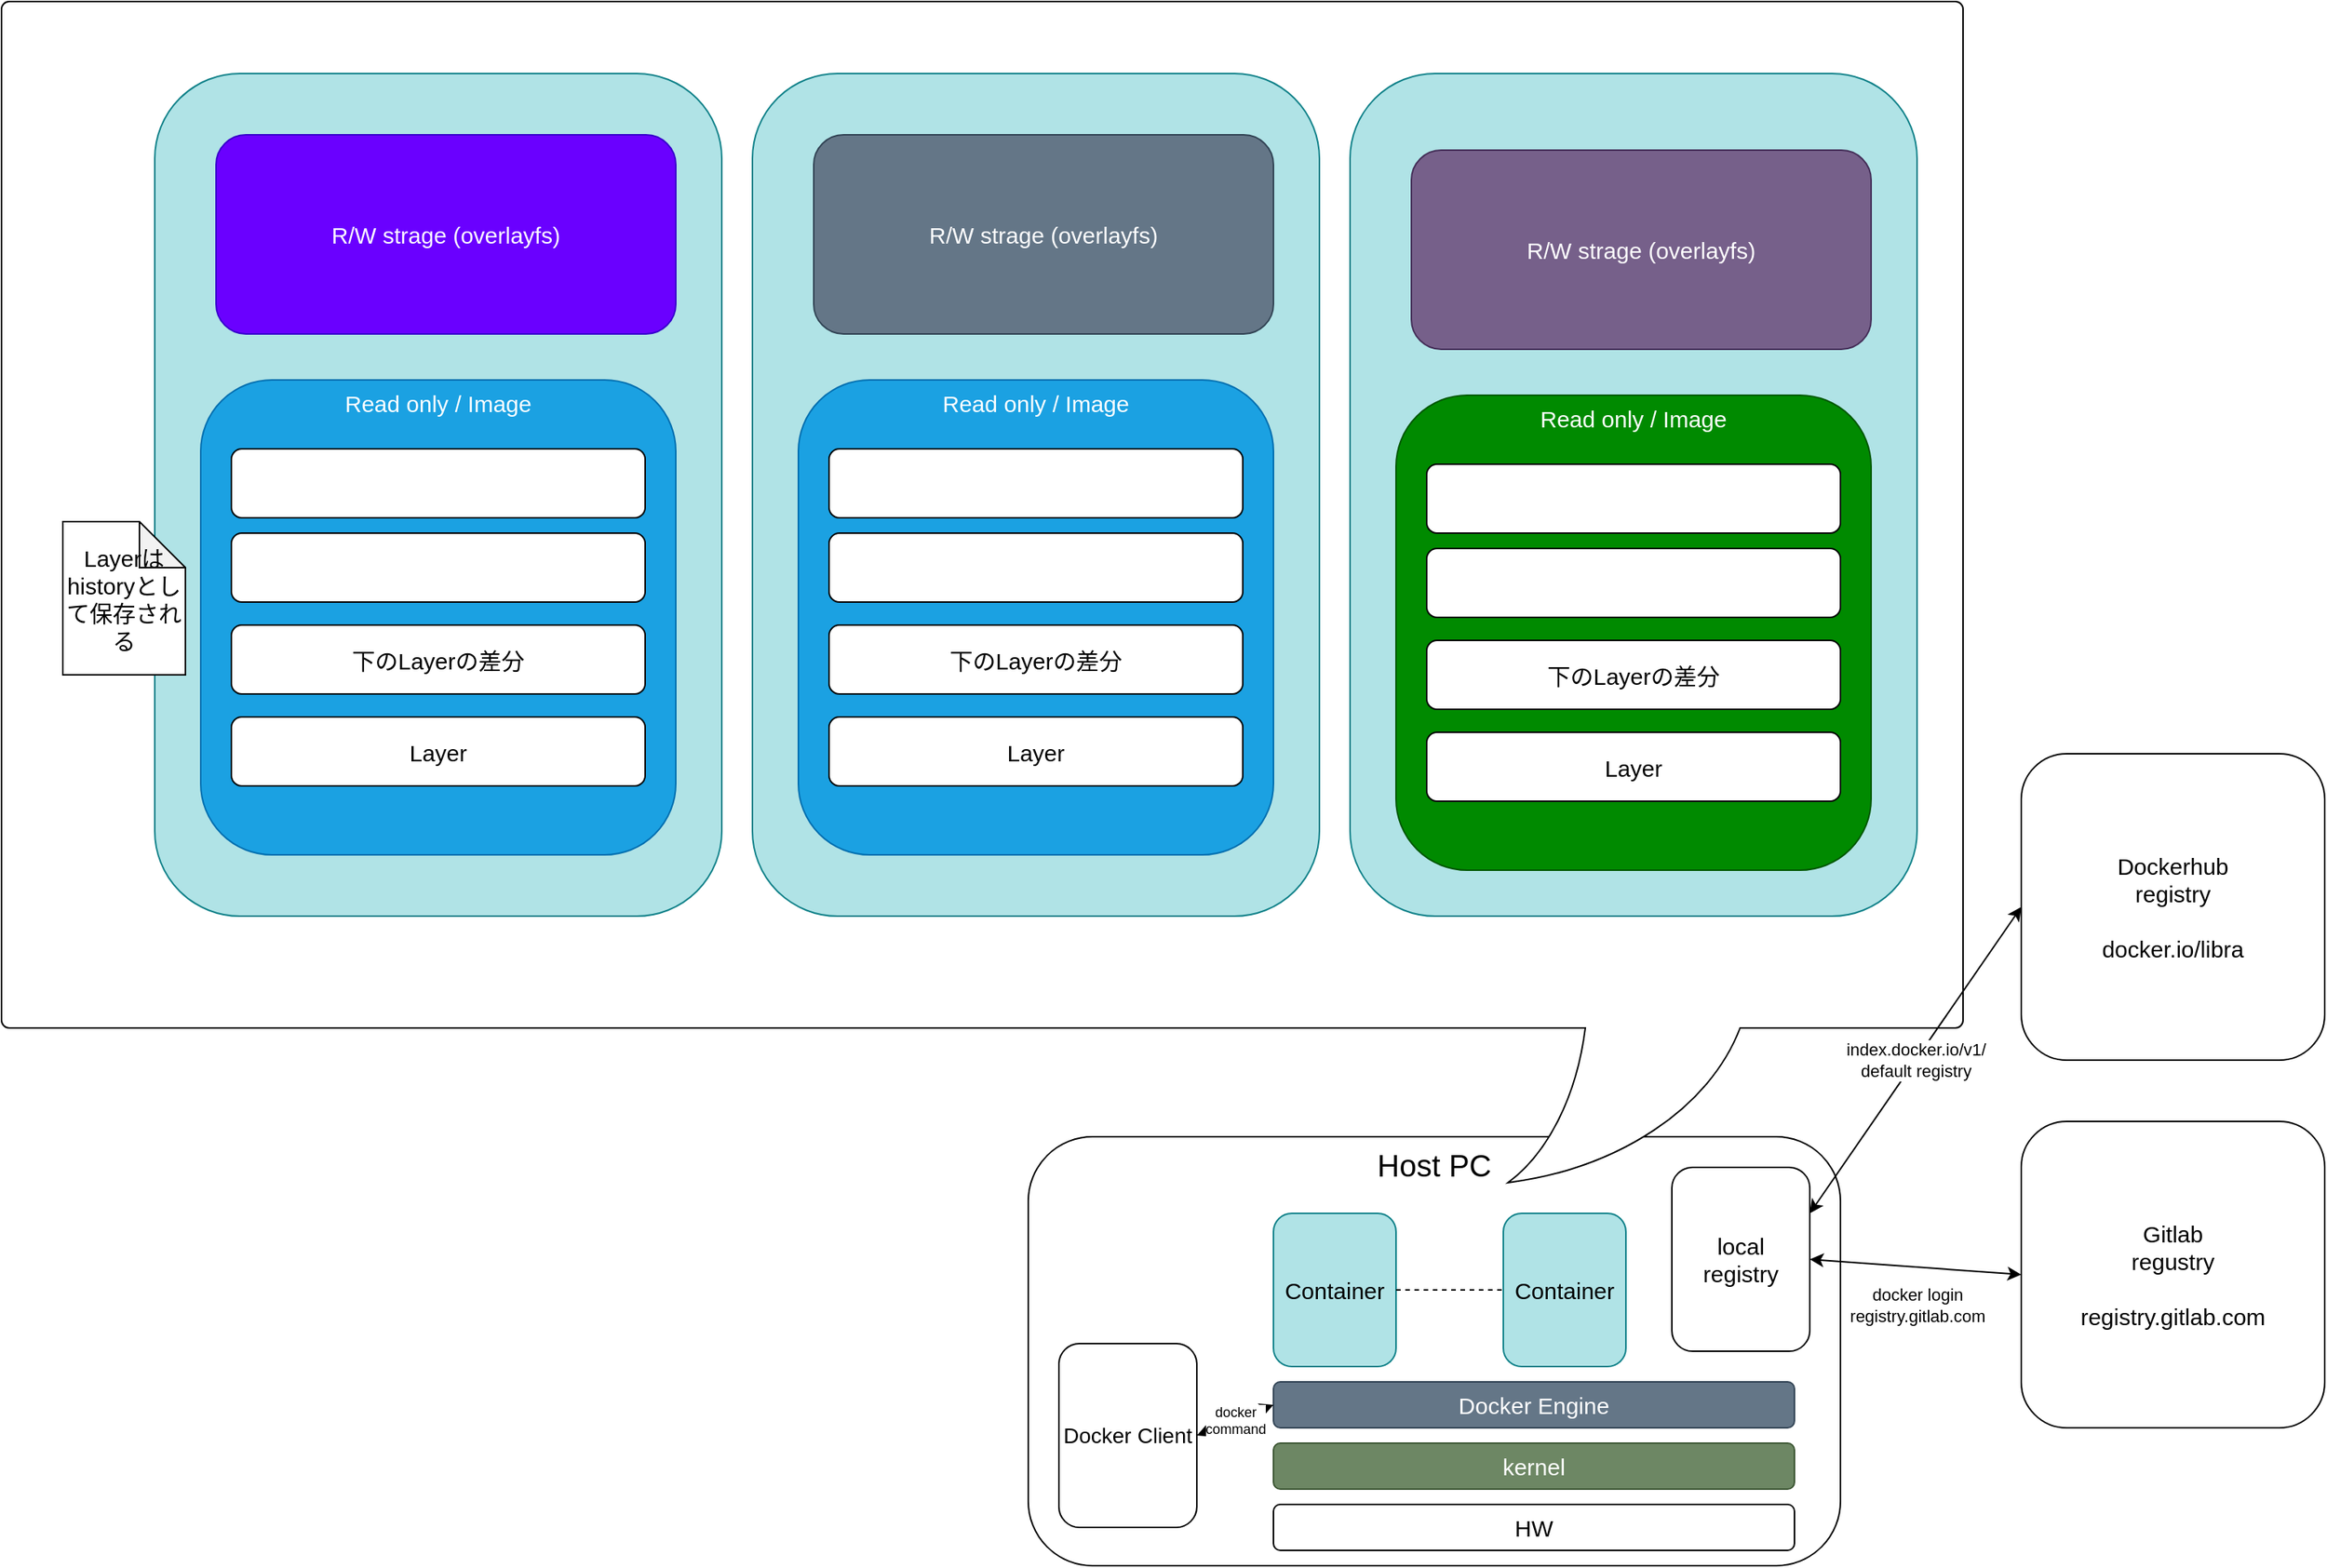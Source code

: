 <mxfile version="11.1.4" type="device"><diagram id="nU4lRzKs0M552hedP2An" name="Page-1"><mxGraphModel dx="1773" dy="1851" grid="1" gridSize="10" guides="1" tooltips="1" connect="1" arrows="1" fold="1" page="1" pageScale="1" pageWidth="827" pageHeight="1169" math="0" shadow="0"><root><mxCell id="0"/><mxCell id="1" parent="0"/><mxCell id="jwhFbfhReTRA3MZ3YdO3-1" value="Host PC" style="rounded=1;whiteSpace=wrap;html=1;shadow=0;align=center;verticalAlign=top;fontSize=20;" parent="1" vertex="1"><mxGeometry x="80" y="310" width="530" height="280" as="geometry"/></mxCell><mxCell id="4pZL1QORNSt62Xow-d5--34" value="" style="whiteSpace=wrap;html=1;shape=mxgraph.basic.roundRectCallout;dx=1084;dy=101;size=5;boundedLbl=1;shadow=0;fontSize=15;align=center;" parent="1" vertex="1"><mxGeometry x="-590" y="-431" width="1280" height="771" as="geometry"/></mxCell><mxCell id="jwhFbfhReTRA3MZ3YdO3-2" value="HW" style="rounded=1;whiteSpace=wrap;html=1;shadow=0;fontSize=15;" parent="1" vertex="1"><mxGeometry x="240" y="550" width="340" height="30" as="geometry"/></mxCell><mxCell id="jwhFbfhReTRA3MZ3YdO3-3" value="kernel" style="rounded=1;whiteSpace=wrap;html=1;shadow=0;fontSize=15;fillColor=#6d8764;strokeColor=#3A5431;fontColor=#ffffff;" parent="1" vertex="1"><mxGeometry x="240" y="510" width="340" height="30" as="geometry"/></mxCell><mxCell id="jwhFbfhReTRA3MZ3YdO3-4" value="Docker Engine" style="rounded=1;whiteSpace=wrap;html=1;shadow=0;fontSize=15;fillColor=#647687;strokeColor=#314354;fontColor=#ffffff;" parent="1" vertex="1"><mxGeometry x="240" y="470" width="340" height="30" as="geometry"/></mxCell><mxCell id="jwhFbfhReTRA3MZ3YdO3-5" value="local&lt;br&gt;registry" style="rounded=1;whiteSpace=wrap;html=1;shadow=0;fontSize=15;" parent="1" vertex="1"><mxGeometry x="500" y="330" width="90" height="120" as="geometry"/></mxCell><mxCell id="jwhFbfhReTRA3MZ3YdO3-6" value="Dockerhub&lt;br&gt;registry&lt;br&gt;&lt;br&gt;docker.io/libra" style="rounded=1;whiteSpace=wrap;html=1;shadow=0;fontSize=15;" parent="1" vertex="1"><mxGeometry x="728" y="60" width="198" height="200" as="geometry"/></mxCell><mxCell id="jwhFbfhReTRA3MZ3YdO3-7" value="Gitlab&lt;br&gt;regustry&lt;br&gt;&lt;br&gt;registry.gitlab.com" style="rounded=1;whiteSpace=wrap;html=1;shadow=0;fontSize=15;" parent="1" vertex="1"><mxGeometry x="728" y="300" width="198" height="200" as="geometry"/></mxCell><mxCell id="jwhFbfhReTRA3MZ3YdO3-8" value="Container" style="rounded=1;whiteSpace=wrap;html=1;shadow=0;fontSize=15;fillColor=#b0e3e6;strokeColor=#0e8088;" parent="1" vertex="1"><mxGeometry x="240" y="360" width="80" height="100" as="geometry"/></mxCell><mxCell id="jwhFbfhReTRA3MZ3YdO3-9" value="Container" style="rounded=1;whiteSpace=wrap;html=1;shadow=0;fontSize=15;fillColor=#b0e3e6;strokeColor=#0e8088;" parent="1" vertex="1"><mxGeometry x="390" y="360" width="80" height="100" as="geometry"/></mxCell><mxCell id="jwhFbfhReTRA3MZ3YdO3-10" value="" style="endArrow=none;dashed=1;html=1;fontSize=15;entryX=0;entryY=0.5;entryDx=0;entryDy=0;exitX=1;exitY=0.5;exitDx=0;exitDy=0;" parent="1" source="jwhFbfhReTRA3MZ3YdO3-8" target="jwhFbfhReTRA3MZ3YdO3-9" edge="1"><mxGeometry width="50" height="50" relative="1" as="geometry"><mxPoint x="210" y="660" as="sourcePoint"/><mxPoint x="250" y="660" as="targetPoint"/></mxGeometry></mxCell><mxCell id="qJJqvLLEEv_t4at7BcnL-1" value="docker login&lt;br style=&quot;font-size: 11px;&quot;&gt;registry.gitlab.com" style="endArrow=classic;startArrow=classic;html=1;fontSize=11;exitX=1;exitY=0.5;exitDx=0;exitDy=0;entryX=0;entryY=0.5;entryDx=0;entryDy=0;" parent="1" source="jwhFbfhReTRA3MZ3YdO3-5" target="jwhFbfhReTRA3MZ3YdO3-7" edge="1"><mxGeometry x="0.041" y="-25" width="50" height="50" relative="1" as="geometry"><mxPoint x="210" y="660" as="sourcePoint"/><mxPoint x="260" y="610" as="targetPoint"/><mxPoint as="offset"/></mxGeometry></mxCell><mxCell id="qJJqvLLEEv_t4at7BcnL-2" value="index.docker.io/v1/&lt;br&gt;default registry" style="endArrow=classic;startArrow=classic;html=1;fontSize=11;exitX=1;exitY=0.25;exitDx=0;exitDy=0;entryX=0;entryY=0.5;entryDx=0;entryDy=0;" parent="1" source="jwhFbfhReTRA3MZ3YdO3-5" target="jwhFbfhReTRA3MZ3YdO3-6" edge="1"><mxGeometry width="50" height="50" relative="1" as="geometry"><mxPoint x="210" y="660" as="sourcePoint"/><mxPoint x="260" y="610" as="targetPoint"/></mxGeometry></mxCell><mxCell id="JN6WuBl02jObH0pVkPrH-1" value="Docker Client" style="rounded=1;whiteSpace=wrap;html=1;shadow=0;fontSize=14;align=center;" parent="1" vertex="1"><mxGeometry x="100" y="445" width="90" height="120" as="geometry"/></mxCell><mxCell id="JN6WuBl02jObH0pVkPrH-2" value="docker&lt;br style=&quot;font-size: 9px;&quot;&gt;command" style="endArrow=classic;startArrow=classic;html=1;fontSize=9;entryX=0;entryY=0.5;entryDx=0;entryDy=0;exitX=1;exitY=0.5;exitDx=0;exitDy=0;" parent="1" source="JN6WuBl02jObH0pVkPrH-1" target="jwhFbfhReTRA3MZ3YdO3-4" edge="1"><mxGeometry width="50" height="50" relative="1" as="geometry"><mxPoint x="80" y="660" as="sourcePoint"/><mxPoint x="130" y="610" as="targetPoint"/></mxGeometry></mxCell><mxCell id="4pZL1QORNSt62Xow-d5--1" value="" style="rounded=1;whiteSpace=wrap;html=1;shadow=0;fontSize=15;fillColor=#b0e3e6;strokeColor=#0e8088;" parent="1" vertex="1"><mxGeometry x="-490" y="-384" width="370" height="550" as="geometry"/></mxCell><mxCell id="4pZL1QORNSt62Xow-d5--2" value="Read only / Image" style="rounded=1;whiteSpace=wrap;html=1;shadow=0;fontSize=15;align=center;verticalAlign=top;fillColor=#1ba1e2;strokeColor=#006EAF;fontColor=#ffffff;" parent="1" vertex="1"><mxGeometry x="-460" y="-184" width="310" height="310" as="geometry"/></mxCell><mxCell id="4pZL1QORNSt62Xow-d5--3" value="" style="rounded=1;whiteSpace=wrap;html=1;shadow=0;fontSize=15;align=center;" parent="1" vertex="1"><mxGeometry x="-440" y="-139" width="270" height="45" as="geometry"/></mxCell><mxCell id="4pZL1QORNSt62Xow-d5--4" value="" style="rounded=1;whiteSpace=wrap;html=1;shadow=0;fontSize=15;align=center;" parent="1" vertex="1"><mxGeometry x="-440" y="-84" width="270" height="45" as="geometry"/></mxCell><mxCell id="4pZL1QORNSt62Xow-d5--5" value="下のLayerの差分" style="rounded=1;whiteSpace=wrap;html=1;shadow=0;fontSize=15;align=center;" parent="1" vertex="1"><mxGeometry x="-440" y="-24" width="270" height="45" as="geometry"/></mxCell><mxCell id="4pZL1QORNSt62Xow-d5--6" value="Layer" style="rounded=1;whiteSpace=wrap;html=1;shadow=0;fontSize=15;align=center;" parent="1" vertex="1"><mxGeometry x="-440" y="36" width="270" height="45" as="geometry"/></mxCell><mxCell id="4pZL1QORNSt62Xow-d5--7" value="R/W strage (overlayfs)" style="rounded=1;whiteSpace=wrap;html=1;shadow=0;fontSize=15;align=center;fillColor=#6a00ff;strokeColor=#3700CC;fontColor=#ffffff;" parent="1" vertex="1"><mxGeometry x="-450" y="-344" width="300" height="130" as="geometry"/></mxCell><mxCell id="4pZL1QORNSt62Xow-d5--8" value="" style="rounded=1;whiteSpace=wrap;html=1;shadow=0;fontSize=15;fillColor=#b0e3e6;strokeColor=#0e8088;" parent="1" vertex="1"><mxGeometry x="-100" y="-384" width="370" height="550" as="geometry"/></mxCell><mxCell id="4pZL1QORNSt62Xow-d5--9" value="Read only / Image" style="rounded=1;whiteSpace=wrap;html=1;shadow=0;fontSize=15;align=center;verticalAlign=top;fillColor=#1ba1e2;strokeColor=#006EAF;fontColor=#ffffff;" parent="1" vertex="1"><mxGeometry x="-70" y="-184" width="310" height="310" as="geometry"/></mxCell><mxCell id="4pZL1QORNSt62Xow-d5--10" value="" style="rounded=1;whiteSpace=wrap;html=1;shadow=0;fontSize=15;align=center;" parent="1" vertex="1"><mxGeometry x="-50" y="-139" width="270" height="45" as="geometry"/></mxCell><mxCell id="4pZL1QORNSt62Xow-d5--11" value="" style="rounded=1;whiteSpace=wrap;html=1;shadow=0;fontSize=15;align=center;" parent="1" vertex="1"><mxGeometry x="-50" y="-84" width="270" height="45" as="geometry"/></mxCell><mxCell id="4pZL1QORNSt62Xow-d5--12" value="下のLayerの差分" style="rounded=1;whiteSpace=wrap;html=1;shadow=0;fontSize=15;align=center;" parent="1" vertex="1"><mxGeometry x="-50" y="-24" width="270" height="45" as="geometry"/></mxCell><mxCell id="4pZL1QORNSt62Xow-d5--13" value="Layer" style="rounded=1;whiteSpace=wrap;html=1;shadow=0;fontSize=15;align=center;" parent="1" vertex="1"><mxGeometry x="-50" y="36" width="270" height="45" as="geometry"/></mxCell><mxCell id="4pZL1QORNSt62Xow-d5--14" value="R/W strage (overlayfs)" style="rounded=1;whiteSpace=wrap;html=1;shadow=0;fontSize=15;align=center;fillColor=#647687;strokeColor=#314354;fontColor=#ffffff;" parent="1" vertex="1"><mxGeometry x="-60" y="-344" width="300" height="130" as="geometry"/></mxCell><mxCell id="4pZL1QORNSt62Xow-d5--16" value="" style="rounded=1;whiteSpace=wrap;html=1;shadow=0;fontSize=15;fillColor=#b0e3e6;strokeColor=#0e8088;" parent="1" vertex="1"><mxGeometry x="290" y="-384" width="370" height="550" as="geometry"/></mxCell><mxCell id="4pZL1QORNSt62Xow-d5--17" value="Read only / Image" style="rounded=1;whiteSpace=wrap;html=1;shadow=0;fontSize=15;align=center;verticalAlign=top;fillColor=#008a00;strokeColor=#005700;fontColor=#ffffff;" parent="1" vertex="1"><mxGeometry x="320" y="-174" width="310" height="310" as="geometry"/></mxCell><mxCell id="4pZL1QORNSt62Xow-d5--18" value="" style="rounded=1;whiteSpace=wrap;html=1;shadow=0;fontSize=15;align=center;" parent="1" vertex="1"><mxGeometry x="340" y="-129" width="270" height="45" as="geometry"/></mxCell><mxCell id="4pZL1QORNSt62Xow-d5--19" value="" style="rounded=1;whiteSpace=wrap;html=1;shadow=0;fontSize=15;align=center;" parent="1" vertex="1"><mxGeometry x="340" y="-74" width="270" height="45" as="geometry"/></mxCell><mxCell id="4pZL1QORNSt62Xow-d5--20" value="下のLayerの差分" style="rounded=1;whiteSpace=wrap;html=1;shadow=0;fontSize=15;align=center;" parent="1" vertex="1"><mxGeometry x="340" y="-14" width="270" height="45" as="geometry"/></mxCell><mxCell id="4pZL1QORNSt62Xow-d5--21" value="Layer" style="rounded=1;whiteSpace=wrap;html=1;shadow=0;fontSize=15;align=center;" parent="1" vertex="1"><mxGeometry x="340" y="46" width="270" height="45" as="geometry"/></mxCell><mxCell id="4pZL1QORNSt62Xow-d5--22" value="R/W strage (overlayfs)" style="rounded=1;whiteSpace=wrap;html=1;shadow=0;fontSize=15;align=center;fillColor=#76608a;strokeColor=#432D57;fontColor=#ffffff;" parent="1" vertex="1"><mxGeometry x="330" y="-334" width="300" height="130" as="geometry"/></mxCell><mxCell id="Ox_7s2n0PWcVFhnzyQ0v-1" value="Layerはhistoryとして保存される" style="shape=note;whiteSpace=wrap;html=1;backgroundOutline=1;darkOpacity=0.05;shadow=0;fontSize=15;align=center;" parent="1" vertex="1"><mxGeometry x="-550" y="-91.5" width="80" height="100" as="geometry"/></mxCell></root></mxGraphModel></diagram><diagram id="MYuENSGh5ogXWIyTM52d" name="Page-2"><mxGraphModel dx="2037" dy="1467" grid="1" gridSize="10" guides="1" tooltips="1" connect="1" arrows="1" fold="1" page="1" pageScale="1" pageWidth="827" pageHeight="1169" math="0" shadow="0"><root><mxCell id="SNnLOr_c87pqa9Uj4gjS-0"/><mxCell id="SNnLOr_c87pqa9Uj4gjS-1" parent="SNnLOr_c87pqa9Uj4gjS-0"/><mxCell id="SNnLOr_c87pqa9Uj4gjS-2" value="" style="rounded=1;whiteSpace=wrap;html=1;shadow=0;fontSize=15;" vertex="1" parent="SNnLOr_c87pqa9Uj4gjS-1"><mxGeometry x="140" y="90" width="370" height="550" as="geometry"/></mxCell><mxCell id="SNnLOr_c87pqa9Uj4gjS-3" value="Read only / Image" style="rounded=1;whiteSpace=wrap;html=1;shadow=0;fontSize=15;align=center;verticalAlign=top;fillColor=#1ba1e2;strokeColor=#006EAF;fontColor=#ffffff;" vertex="1" parent="SNnLOr_c87pqa9Uj4gjS-1"><mxGeometry x="170" y="290" width="310" height="310" as="geometry"/></mxCell><mxCell id="SNnLOr_c87pqa9Uj4gjS-4" value="" style="rounded=1;whiteSpace=wrap;html=1;shadow=0;fontSize=15;align=center;" vertex="1" parent="SNnLOr_c87pqa9Uj4gjS-1"><mxGeometry x="190" y="335" width="270" height="45" as="geometry"/></mxCell><mxCell id="SNnLOr_c87pqa9Uj4gjS-5" value="" style="rounded=1;whiteSpace=wrap;html=1;shadow=0;fontSize=15;align=center;" vertex="1" parent="SNnLOr_c87pqa9Uj4gjS-1"><mxGeometry x="190" y="390" width="270" height="45" as="geometry"/></mxCell><mxCell id="SNnLOr_c87pqa9Uj4gjS-6" value="下のLayerの差分" style="rounded=1;whiteSpace=wrap;html=1;shadow=0;fontSize=15;align=center;" vertex="1" parent="SNnLOr_c87pqa9Uj4gjS-1"><mxGeometry x="190" y="450" width="270" height="45" as="geometry"/></mxCell><mxCell id="SNnLOr_c87pqa9Uj4gjS-7" value="Layer" style="rounded=1;whiteSpace=wrap;html=1;shadow=0;fontSize=15;align=center;" vertex="1" parent="SNnLOr_c87pqa9Uj4gjS-1"><mxGeometry x="190" y="510" width="270" height="45" as="geometry"/></mxCell><mxCell id="SNnLOr_c87pqa9Uj4gjS-8" value="R/W strage (overlayfs)" style="rounded=1;whiteSpace=wrap;html=1;shadow=0;fontSize=15;align=center;fillColor=#6a00ff;strokeColor=#3700CC;fontColor=#ffffff;" vertex="1" parent="SNnLOr_c87pqa9Uj4gjS-1"><mxGeometry x="180" y="130" width="300" height="130" as="geometry"/></mxCell><mxCell id="SNnLOr_c87pqa9Uj4gjS-9" value="" style="rounded=1;whiteSpace=wrap;html=1;shadow=0;fontSize=15;" vertex="1" parent="SNnLOr_c87pqa9Uj4gjS-1"><mxGeometry x="530" y="90" width="370" height="550" as="geometry"/></mxCell><mxCell id="SNnLOr_c87pqa9Uj4gjS-10" value="Read only / Image" style="rounded=1;whiteSpace=wrap;html=1;shadow=0;fontSize=15;align=center;verticalAlign=top;fillColor=#1ba1e2;strokeColor=#006EAF;fontColor=#ffffff;" vertex="1" parent="SNnLOr_c87pqa9Uj4gjS-1"><mxGeometry x="560" y="290" width="310" height="310" as="geometry"/></mxCell><mxCell id="SNnLOr_c87pqa9Uj4gjS-11" value="" style="rounded=1;whiteSpace=wrap;html=1;shadow=0;fontSize=15;align=center;" vertex="1" parent="SNnLOr_c87pqa9Uj4gjS-1"><mxGeometry x="580" y="335" width="270" height="45" as="geometry"/></mxCell><mxCell id="SNnLOr_c87pqa9Uj4gjS-12" value="" style="rounded=1;whiteSpace=wrap;html=1;shadow=0;fontSize=15;align=center;" vertex="1" parent="SNnLOr_c87pqa9Uj4gjS-1"><mxGeometry x="580" y="390" width="270" height="45" as="geometry"/></mxCell><mxCell id="SNnLOr_c87pqa9Uj4gjS-13" value="下のLayerの差分" style="rounded=1;whiteSpace=wrap;html=1;shadow=0;fontSize=15;align=center;" vertex="1" parent="SNnLOr_c87pqa9Uj4gjS-1"><mxGeometry x="580" y="450" width="270" height="45" as="geometry"/></mxCell><mxCell id="SNnLOr_c87pqa9Uj4gjS-14" value="Layer" style="rounded=1;whiteSpace=wrap;html=1;shadow=0;fontSize=15;align=center;" vertex="1" parent="SNnLOr_c87pqa9Uj4gjS-1"><mxGeometry x="580" y="510" width="270" height="45" as="geometry"/></mxCell><mxCell id="SNnLOr_c87pqa9Uj4gjS-15" value="R/W strage (overlayfs)" style="rounded=1;whiteSpace=wrap;html=1;shadow=0;fontSize=15;align=center;fillColor=#647687;strokeColor=#314354;fontColor=#ffffff;" vertex="1" parent="SNnLOr_c87pqa9Uj4gjS-1"><mxGeometry x="570" y="130" width="300" height="130" as="geometry"/></mxCell><mxCell id="Jc_mE61Kilz8gTBKmclc-0" value="この２つは同じイメージ" style="endArrow=classic;startArrow=classic;html=1;fontSize=15;exitX=0.25;exitY=1;exitDx=0;exitDy=0;entryX=0.75;entryY=1;entryDx=0;entryDy=0;" edge="1" parent="SNnLOr_c87pqa9Uj4gjS-1" source="SNnLOr_c87pqa9Uj4gjS-10" target="SNnLOr_c87pqa9Uj4gjS-3"><mxGeometry y="10" width="50" height="50" relative="1" as="geometry"><mxPoint x="140" y="710" as="sourcePoint"/><mxPoint x="190" y="660" as="targetPoint"/><Array as="points"><mxPoint x="520" y="630"/></Array><mxPoint x="6" y="2" as="offset"/></mxGeometry></mxCell><mxCell id="Jc_mE61Kilz8gTBKmclc-2" value="" style="rounded=1;whiteSpace=wrap;html=1;shadow=0;fontSize=15;" vertex="1" parent="SNnLOr_c87pqa9Uj4gjS-1"><mxGeometry x="920" y="90" width="370" height="550" as="geometry"/></mxCell><mxCell id="Jc_mE61Kilz8gTBKmclc-3" value="Read only / Image" style="rounded=1;whiteSpace=wrap;html=1;shadow=0;fontSize=15;align=center;verticalAlign=top;fillColor=#008a00;strokeColor=#005700;fontColor=#ffffff;" vertex="1" parent="SNnLOr_c87pqa9Uj4gjS-1"><mxGeometry x="950" y="300" width="310" height="310" as="geometry"/></mxCell><mxCell id="Jc_mE61Kilz8gTBKmclc-4" value="" style="rounded=1;whiteSpace=wrap;html=1;shadow=0;fontSize=15;align=center;" vertex="1" parent="SNnLOr_c87pqa9Uj4gjS-1"><mxGeometry x="970" y="345" width="270" height="45" as="geometry"/></mxCell><mxCell id="Jc_mE61Kilz8gTBKmclc-5" value="" style="rounded=1;whiteSpace=wrap;html=1;shadow=0;fontSize=15;align=center;" vertex="1" parent="SNnLOr_c87pqa9Uj4gjS-1"><mxGeometry x="970" y="400" width="270" height="45" as="geometry"/></mxCell><mxCell id="Jc_mE61Kilz8gTBKmclc-6" value="下のLayerの差分" style="rounded=1;whiteSpace=wrap;html=1;shadow=0;fontSize=15;align=center;" vertex="1" parent="SNnLOr_c87pqa9Uj4gjS-1"><mxGeometry x="970" y="460" width="270" height="45" as="geometry"/></mxCell><mxCell id="Jc_mE61Kilz8gTBKmclc-7" value="Layer" style="rounded=1;whiteSpace=wrap;html=1;shadow=0;fontSize=15;align=center;" vertex="1" parent="SNnLOr_c87pqa9Uj4gjS-1"><mxGeometry x="970" y="520" width="270" height="45" as="geometry"/></mxCell><mxCell id="Jc_mE61Kilz8gTBKmclc-8" value="R/W strage (overlayfs)" style="rounded=1;whiteSpace=wrap;html=1;shadow=0;fontSize=15;align=center;fillColor=#76608a;strokeColor=#432D57;fontColor=#ffffff;" vertex="1" parent="SNnLOr_c87pqa9Uj4gjS-1"><mxGeometry x="960" y="140" width="300" height="130" as="geometry"/></mxCell><mxCell id="Jc_mE61Kilz8gTBKmclc-9" value="この２つは異なるイメージ" style="endArrow=classic;startArrow=classic;html=1;fontSize=15;exitX=0.25;exitY=1;exitDx=0;exitDy=0;entryX=0.75;entryY=1;entryDx=0;entryDy=0;verticalAlign=bottom;" edge="1" parent="SNnLOr_c87pqa9Uj4gjS-1" source="Jc_mE61Kilz8gTBKmclc-3" target="SNnLOr_c87pqa9Uj4gjS-10"><mxGeometry x="-0.019" y="20" width="50" height="50" relative="1" as="geometry"><mxPoint x="969.883" y="584" as="sourcePoint"/><mxPoint x="837.117" y="584" as="targetPoint"/><Array as="points"><mxPoint x="910" y="630"/></Array><mxPoint x="11" y="4" as="offset"/></mxGeometry></mxCell><mxCell id="GsqOsvRCPsIcz6SrzuHT-0" value="Host PC kernel" style="rounded=1;whiteSpace=wrap;html=1;shadow=0;fontSize=15;align=center;" vertex="1" parent="SNnLOr_c87pqa9Uj4gjS-1"><mxGeometry x="525" y="770" width="380" height="150" as="geometry"/></mxCell><mxCell id="Jc_mE61Kilz8gTBKmclc-10" value="Bridge network (default)&lt;br&gt;172.17.0.1 (gateway)" style="rounded=0;whiteSpace=wrap;html=1;shadow=0;fontSize=15;align=center;fillColor=#aa00ff;strokeColor=#7700CC;fontColor=#ffffff;" vertex="1" parent="SNnLOr_c87pqa9Uj4gjS-1"><mxGeometry x="530" y="745" width="190" height="50" as="geometry"/></mxCell><mxCell id="GsqOsvRCPsIcz6SrzuHT-1" value="172.17.0.2" style="endArrow=classic;startArrow=classic;html=1;fontSize=15;entryX=0.5;entryY=1;entryDx=0;entryDy=0;exitX=0.25;exitY=0;exitDx=0;exitDy=0;" edge="1" parent="SNnLOr_c87pqa9Uj4gjS-1" source="Jc_mE61Kilz8gTBKmclc-10" target="SNnLOr_c87pqa9Uj4gjS-2"><mxGeometry width="50" height="50" relative="1" as="geometry"><mxPoint x="230" y="990" as="sourcePoint"/><mxPoint x="280" y="940" as="targetPoint"/></mxGeometry></mxCell><mxCell id="GsqOsvRCPsIcz6SrzuHT-2" value="172.17.0.3" style="endArrow=classic;startArrow=classic;html=1;fontSize=15;entryX=0.25;entryY=1;entryDx=0;entryDy=0;" edge="1" parent="SNnLOr_c87pqa9Uj4gjS-1" source="Jc_mE61Kilz8gTBKmclc-10" target="SNnLOr_c87pqa9Uj4gjS-9"><mxGeometry width="50" height="50" relative="1" as="geometry"><mxPoint x="230" y="990" as="sourcePoint"/><mxPoint x="280" y="940" as="targetPoint"/></mxGeometry></mxCell><mxCell id="GsqOsvRCPsIcz6SrzuHT-3" value="172.17.0.4" style="endArrow=classic;startArrow=classic;html=1;fontSize=15;entryX=0.5;entryY=1;entryDx=0;entryDy=0;exitX=0.75;exitY=0;exitDx=0;exitDy=0;" edge="1" parent="SNnLOr_c87pqa9Uj4gjS-1" source="Jc_mE61Kilz8gTBKmclc-10" target="Jc_mE61Kilz8gTBKmclc-2"><mxGeometry width="50" height="50" relative="1" as="geometry"><mxPoint x="230" y="990" as="sourcePoint"/><mxPoint x="280" y="940" as="targetPoint"/></mxGeometry></mxCell><mxCell id="GsqOsvRCPsIcz6SrzuHT-4" value="NAPT(iptables)" style="rounded=0;whiteSpace=wrap;html=1;shadow=0;fontSize=15;align=center;" vertex="1" parent="SNnLOr_c87pqa9Uj4gjS-1"><mxGeometry x="580" y="890" width="270" height="50" as="geometry"/></mxCell><mxCell id="GsqOsvRCPsIcz6SrzuHT-5" value="port forward" style="endArrow=classic;startArrow=classic;html=1;fontSize=15;entryX=0.227;entryY=1;entryDx=0;entryDy=0;entryPerimeter=0;exitX=0.07;exitY=0;exitDx=0;exitDy=0;exitPerimeter=0;" edge="1" parent="SNnLOr_c87pqa9Uj4gjS-1" source="GsqOsvRCPsIcz6SrzuHT-4" target="Jc_mE61Kilz8gTBKmclc-10"><mxGeometry width="50" height="50" relative="1" as="geometry"><mxPoint x="210" y="1010" as="sourcePoint"/><mxPoint x="260" y="960" as="targetPoint"/></mxGeometry></mxCell><mxCell id="GsqOsvRCPsIcz6SrzuHT-6" value="public internet" style="ellipse;shape=cloud;whiteSpace=wrap;html=1;shadow=0;fontSize=15;align=center;" vertex="1" parent="SNnLOr_c87pqa9Uj4gjS-1"><mxGeometry x="537.5" y="1020" width="355" height="100" as="geometry"/></mxCell><mxCell id="GsqOsvRCPsIcz6SrzuHT-7" value="" style="endArrow=classic;startArrow=classic;html=1;fontSize=15;entryX=0.5;entryY=1;entryDx=0;entryDy=0;" edge="1" parent="SNnLOr_c87pqa9Uj4gjS-1" source="GsqOsvRCPsIcz6SrzuHT-6" target="GsqOsvRCPsIcz6SrzuHT-4"><mxGeometry width="50" height="50" relative="1" as="geometry"><mxPoint x="210" y="1190" as="sourcePoint"/><mxPoint x="260" y="1140" as="targetPoint"/></mxGeometry></mxCell><mxCell id="ng26XmUcv9HZ4CIn1qU_-0" value="DNS : 127.0.0.11" style="rounded=1;whiteSpace=wrap;html=1;shadow=0;fontSize=11;align=center;fillColor=#d80073;strokeColor=#A50040;fontColor=#ffffff;" vertex="1" parent="SNnLOr_c87pqa9Uj4gjS-1"><mxGeometry x="760" y="220" width="90" height="35" as="geometry"/></mxCell><mxCell id="ng26XmUcv9HZ4CIn1qU_-1" value="DNS : 127.0.0.11" style="rounded=1;whiteSpace=wrap;html=1;shadow=0;fontSize=11;align=center;fillColor=#d80073;strokeColor=#A50040;fontColor=#ffffff;" vertex="1" parent="SNnLOr_c87pqa9Uj4gjS-1"><mxGeometry x="1160" y="225" width="90" height="35" as="geometry"/></mxCell><mxCell id="ng26XmUcv9HZ4CIn1qU_-2" value="Bridge network (user define)&lt;br&gt;172.18.0.1" style="rounded=0;whiteSpace=wrap;html=1;shadow=0;fontSize=15;align=center;fillColor=#d80073;strokeColor=#A50040;fontColor=#ffffff;" vertex="1" parent="SNnLOr_c87pqa9Uj4gjS-1"><mxGeometry x="745" y="750" width="195" height="45" as="geometry"/></mxCell><mxCell id="ng26XmUcv9HZ4CIn1qU_-3" value="veth(eth0)" style="rounded=0;whiteSpace=wrap;html=1;shadow=0;fontSize=15;align=center;" vertex="1" parent="SNnLOr_c87pqa9Uj4gjS-1"><mxGeometry x="620" y="620" width="70" height="20" as="geometry"/></mxCell><mxCell id="ng26XmUcv9HZ4CIn1qU_-4" value="veth(eth0)" style="rounded=0;whiteSpace=wrap;html=1;shadow=0;fontSize=15;align=center;" vertex="1" parent="SNnLOr_c87pqa9Uj4gjS-1"><mxGeometry x="300" y="620" width="70" height="20" as="geometry"/></mxCell><mxCell id="ng26XmUcv9HZ4CIn1qU_-5" value="veth(eth0)" style="rounded=0;whiteSpace=wrap;html=1;shadow=0;fontSize=15;align=center;" vertex="1" parent="SNnLOr_c87pqa9Uj4gjS-1"><mxGeometry x="1070" y="620" width="70" height="20" as="geometry"/></mxCell><mxCell id="ng26XmUcv9HZ4CIn1qU_-6" value="veth(eth1)" style="rounded=0;whiteSpace=wrap;html=1;shadow=0;fontSize=15;align=center;" vertex="1" parent="SNnLOr_c87pqa9Uj4gjS-1"><mxGeometry x="735" y="620" width="70" height="20" as="geometry"/></mxCell><mxCell id="ng26XmUcv9HZ4CIn1qU_-7" value="veth(eth1)" style="rounded=0;whiteSpace=wrap;html=1;shadow=0;fontSize=15;align=center;" vertex="1" parent="SNnLOr_c87pqa9Uj4gjS-1"><mxGeometry x="1180" y="620" width="70" height="20" as="geometry"/></mxCell><mxCell id="ng26XmUcv9HZ4CIn1qU_-8" value="172.18.0.2" style="endArrow=classic;startArrow=classic;html=1;fontSize=15;entryX=0.5;entryY=1;entryDx=0;entryDy=0;exitX=0.5;exitY=0;exitDx=0;exitDy=0;" edge="1" parent="SNnLOr_c87pqa9Uj4gjS-1" source="ng26XmUcv9HZ4CIn1qU_-2" target="ng26XmUcv9HZ4CIn1qU_-6"><mxGeometry x="0.453" width="50" height="50" relative="1" as="geometry"><mxPoint x="400" y="1190" as="sourcePoint"/><mxPoint x="450" y="1140" as="targetPoint"/><mxPoint as="offset"/></mxGeometry></mxCell><mxCell id="ng26XmUcv9HZ4CIn1qU_-9" value="172.18.0.3" style="endArrow=classic;startArrow=classic;html=1;fontSize=15;exitX=0.75;exitY=0;exitDx=0;exitDy=0;entryX=0.75;entryY=1;entryDx=0;entryDy=0;" edge="1" parent="SNnLOr_c87pqa9Uj4gjS-1" source="ng26XmUcv9HZ4CIn1qU_-2" target="ng26XmUcv9HZ4CIn1qU_-7"><mxGeometry width="50" height="50" relative="1" as="geometry"><mxPoint x="400" y="1190" as="sourcePoint"/><mxPoint x="450" y="1140" as="targetPoint"/></mxGeometry></mxCell><mxCell id="ng26XmUcv9HZ4CIn1qU_-10" value="network&lt;br style=&quot;font-size: 14px;&quot;&gt;&amp;nbsp;を明示的にconnectすると作成せされる" style="shape=note;whiteSpace=wrap;html=1;backgroundOutline=1;darkOpacity=0.05;shadow=0;fontSize=14;align=center;" vertex="1" parent="SNnLOr_c87pqa9Uj4gjS-1"><mxGeometry x="880" y="18" width="80" height="112" as="geometry"/></mxCell><mxCell id="ng26XmUcv9HZ4CIn1qU_-11" value="" style="endArrow=classic;html=1;fontSize=15;exitX=0;exitY=0.5;exitDx=0;exitDy=0;exitPerimeter=0;entryX=0.5;entryY=0;entryDx=0;entryDy=0;" edge="1" parent="SNnLOr_c87pqa9Uj4gjS-1" source="ng26XmUcv9HZ4CIn1qU_-10" target="ng26XmUcv9HZ4CIn1qU_-0"><mxGeometry width="50" height="50" relative="1" as="geometry"><mxPoint x="400" y="1190" as="sourcePoint"/><mxPoint x="450" y="1140" as="targetPoint"/></mxGeometry></mxCell><mxCell id="ng26XmUcv9HZ4CIn1qU_-12" value="" style="endArrow=classic;html=1;fontSize=15;exitX=0;exitY=0;exitDx=80;exitDy=65;exitPerimeter=0;entryX=0.5;entryY=0;entryDx=0;entryDy=0;" edge="1" parent="SNnLOr_c87pqa9Uj4gjS-1" source="ng26XmUcv9HZ4CIn1qU_-10" target="ng26XmUcv9HZ4CIn1qU_-1"><mxGeometry width="50" height="50" relative="1" as="geometry"><mxPoint x="880" y="82" as="sourcePoint"/><mxPoint x="815" y="230" as="targetPoint"/></mxGeometry></mxCell><mxCell id="ng26XmUcv9HZ4CIn1qU_-13" value="port forward" style="endArrow=classic;startArrow=classic;html=1;fontSize=15;entryX=0.5;entryY=1;entryDx=0;entryDy=0;exitX=0.852;exitY=0;exitDx=0;exitDy=0;exitPerimeter=0;" edge="1" parent="SNnLOr_c87pqa9Uj4gjS-1" source="GsqOsvRCPsIcz6SrzuHT-4" target="ng26XmUcv9HZ4CIn1qU_-2"><mxGeometry width="50" height="50" relative="1" as="geometry"><mxPoint x="608.9" y="900" as="sourcePoint"/><mxPoint x="583.13" y="805" as="targetPoint"/></mxGeometry></mxCell></root></mxGraphModel></diagram><diagram id="UEKpY31eYpH_0cJnodvq" name="Page-3"><mxGraphModel dx="1426" dy="1027" grid="1" gridSize="10" guides="1" tooltips="1" connect="1" arrows="1" fold="1" page="1" pageScale="1" pageWidth="827" pageHeight="1169" math="0" shadow="0"><root><mxCell id="VjKSz1taLktzj2abKy-B-0"/><mxCell id="VjKSz1taLktzj2abKy-B-1" parent="VjKSz1taLktzj2abKy-B-0"/><mxCell id="Dc179u2wR09bVTtqI6oo-33" value="Host PC" style="rounded=1;whiteSpace=wrap;html=1;shadow=0;fontSize=15;align=center;verticalAlign=top;" vertex="1" parent="VjKSz1taLktzj2abKy-B-1"><mxGeometry x="520" y="710" width="480" height="250" as="geometry"/></mxCell><mxCell id="Dc179u2wR09bVTtqI6oo-34" value="docker 専用領域&lt;br&gt;/var/lib/docker/volume/&lt;br&gt;XX/_data" style="whiteSpace=wrap;html=1;aspect=fixed;shadow=0;fontSize=15;align=center;verticalAlign=top;" vertex="1" parent="VjKSz1taLktzj2abKy-B-1"><mxGeometry x="540" y="750" width="180" height="180" as="geometry"/></mxCell><mxCell id="Dc179u2wR09bVTtqI6oo-0" value="" style="rounded=1;whiteSpace=wrap;html=1;shadow=0;fontSize=15;" vertex="1" parent="VjKSz1taLktzj2abKy-B-1"><mxGeometry x="150" y="100" width="370" height="550" as="geometry"/></mxCell><mxCell id="Dc179u2wR09bVTtqI6oo-1" value="Read only / Image" style="rounded=1;whiteSpace=wrap;html=1;shadow=0;fontSize=15;align=center;verticalAlign=top;fillColor=#1ba1e2;strokeColor=#006EAF;fontColor=#ffffff;" vertex="1" parent="VjKSz1taLktzj2abKy-B-1"><mxGeometry x="180" y="300" width="310" height="310" as="geometry"/></mxCell><mxCell id="Dc179u2wR09bVTtqI6oo-2" value="" style="rounded=1;whiteSpace=wrap;html=1;shadow=0;fontSize=15;align=center;" vertex="1" parent="VjKSz1taLktzj2abKy-B-1"><mxGeometry x="200" y="345" width="270" height="45" as="geometry"/></mxCell><mxCell id="Dc179u2wR09bVTtqI6oo-3" value="" style="rounded=1;whiteSpace=wrap;html=1;shadow=0;fontSize=15;align=center;" vertex="1" parent="VjKSz1taLktzj2abKy-B-1"><mxGeometry x="200" y="400" width="270" height="45" as="geometry"/></mxCell><mxCell id="Dc179u2wR09bVTtqI6oo-4" value="下のLayerの差分" style="rounded=1;whiteSpace=wrap;html=1;shadow=0;fontSize=15;align=center;" vertex="1" parent="VjKSz1taLktzj2abKy-B-1"><mxGeometry x="200" y="460" width="270" height="45" as="geometry"/></mxCell><mxCell id="Dc179u2wR09bVTtqI6oo-5" value="Layer" style="rounded=1;whiteSpace=wrap;html=1;shadow=0;fontSize=15;align=center;" vertex="1" parent="VjKSz1taLktzj2abKy-B-1"><mxGeometry x="200" y="520" width="270" height="45" as="geometry"/></mxCell><mxCell id="Dc179u2wR09bVTtqI6oo-6" value="R/W strage (overlayfs)" style="rounded=1;whiteSpace=wrap;html=1;shadow=0;fontSize=15;align=center;fillColor=#6a00ff;strokeColor=#3700CC;fontColor=#ffffff;" vertex="1" parent="VjKSz1taLktzj2abKy-B-1"><mxGeometry x="190" y="140" width="300" height="130" as="geometry"/></mxCell><mxCell id="Dc179u2wR09bVTtqI6oo-7" value="" style="rounded=1;whiteSpace=wrap;html=1;shadow=0;fontSize=15;" vertex="1" parent="VjKSz1taLktzj2abKy-B-1"><mxGeometry x="540" y="100" width="370" height="550" as="geometry"/></mxCell><mxCell id="Dc179u2wR09bVTtqI6oo-8" value="Read only / Image" style="rounded=1;whiteSpace=wrap;html=1;shadow=0;fontSize=15;align=center;verticalAlign=top;fillColor=#1ba1e2;strokeColor=#006EAF;fontColor=#ffffff;" vertex="1" parent="VjKSz1taLktzj2abKy-B-1"><mxGeometry x="570" y="300" width="310" height="310" as="geometry"/></mxCell><mxCell id="Dc179u2wR09bVTtqI6oo-9" value="" style="rounded=1;whiteSpace=wrap;html=1;shadow=0;fontSize=15;align=center;" vertex="1" parent="VjKSz1taLktzj2abKy-B-1"><mxGeometry x="590" y="345" width="270" height="45" as="geometry"/></mxCell><mxCell id="Dc179u2wR09bVTtqI6oo-10" value="" style="rounded=1;whiteSpace=wrap;html=1;shadow=0;fontSize=15;align=center;" vertex="1" parent="VjKSz1taLktzj2abKy-B-1"><mxGeometry x="590" y="400" width="270" height="45" as="geometry"/></mxCell><mxCell id="Dc179u2wR09bVTtqI6oo-11" value="下のLayerの差分" style="rounded=1;whiteSpace=wrap;html=1;shadow=0;fontSize=15;align=center;" vertex="1" parent="VjKSz1taLktzj2abKy-B-1"><mxGeometry x="590" y="460" width="270" height="45" as="geometry"/></mxCell><mxCell id="Dc179u2wR09bVTtqI6oo-12" value="Layer" style="rounded=1;whiteSpace=wrap;html=1;shadow=0;fontSize=15;align=center;" vertex="1" parent="VjKSz1taLktzj2abKy-B-1"><mxGeometry x="590" y="520" width="270" height="45" as="geometry"/></mxCell><mxCell id="Dc179u2wR09bVTtqI6oo-13" value="R/W strage (overlayfs)" style="rounded=1;whiteSpace=wrap;html=1;shadow=0;fontSize=15;align=center;fillColor=#647687;strokeColor=#314354;fontColor=#ffffff;" vertex="1" parent="VjKSz1taLktzj2abKy-B-1"><mxGeometry x="580" y="140" width="300" height="130" as="geometry"/></mxCell><mxCell id="Dc179u2wR09bVTtqI6oo-15" value="" style="rounded=1;whiteSpace=wrap;html=1;shadow=0;fontSize=15;" vertex="1" parent="VjKSz1taLktzj2abKy-B-1"><mxGeometry x="930" y="100" width="370" height="550" as="geometry"/></mxCell><mxCell id="Dc179u2wR09bVTtqI6oo-16" value="Read only / Image" style="rounded=1;whiteSpace=wrap;html=1;shadow=0;fontSize=15;align=center;verticalAlign=top;fillColor=#008a00;strokeColor=#005700;fontColor=#ffffff;" vertex="1" parent="VjKSz1taLktzj2abKy-B-1"><mxGeometry x="960" y="310" width="310" height="310" as="geometry"/></mxCell><mxCell id="Dc179u2wR09bVTtqI6oo-17" value="" style="rounded=1;whiteSpace=wrap;html=1;shadow=0;fontSize=15;align=center;" vertex="1" parent="VjKSz1taLktzj2abKy-B-1"><mxGeometry x="980" y="355" width="270" height="45" as="geometry"/></mxCell><mxCell id="Dc179u2wR09bVTtqI6oo-18" value="" style="rounded=1;whiteSpace=wrap;html=1;shadow=0;fontSize=15;align=center;" vertex="1" parent="VjKSz1taLktzj2abKy-B-1"><mxGeometry x="980" y="410" width="270" height="45" as="geometry"/></mxCell><mxCell id="Dc179u2wR09bVTtqI6oo-19" value="下のLayerの差分" style="rounded=1;whiteSpace=wrap;html=1;shadow=0;fontSize=15;align=center;" vertex="1" parent="VjKSz1taLktzj2abKy-B-1"><mxGeometry x="980" y="470" width="270" height="45" as="geometry"/></mxCell><mxCell id="Dc179u2wR09bVTtqI6oo-20" value="Layer" style="rounded=1;whiteSpace=wrap;html=1;shadow=0;fontSize=15;align=center;" vertex="1" parent="VjKSz1taLktzj2abKy-B-1"><mxGeometry x="980" y="530" width="270" height="45" as="geometry"/></mxCell><mxCell id="Dc179u2wR09bVTtqI6oo-21" value="R/W strage (overlayfs)" style="rounded=1;whiteSpace=wrap;html=1;shadow=0;fontSize=15;align=center;fillColor=#76608a;strokeColor=#432D57;fontColor=#ffffff;" vertex="1" parent="VjKSz1taLktzj2abKy-B-1"><mxGeometry x="970" y="150" width="300" height="130" as="geometry"/></mxCell><mxCell id="Dc179u2wR09bVTtqI6oo-32" value="type volume" style="shape=cylinder;whiteSpace=wrap;html=1;boundedLbl=1;backgroundOutline=1;shadow=0;fontSize=15;align=center;" vertex="1" parent="VjKSz1taLktzj2abKy-B-1"><mxGeometry x="570" y="840" width="120" height="80" as="geometry"/></mxCell><mxCell id="Dc179u2wR09bVTtqI6oo-35" value="mount /app" style="rounded=0;whiteSpace=wrap;html=1;shadow=0;fontSize=15;align=center;" vertex="1" parent="VjKSz1taLktzj2abKy-B-1"><mxGeometry x="210" y="620" width="110" height="30" as="geometry"/></mxCell><mxCell id="Dc179u2wR09bVTtqI6oo-68" value="mount /app" style="rounded=0;whiteSpace=wrap;html=1;shadow=0;fontSize=15;align=center;" vertex="1" parent="VjKSz1taLktzj2abKy-B-1"><mxGeometry x="590" y="620" width="110" height="30" as="geometry"/></mxCell><mxCell id="Dc179u2wR09bVTtqI6oo-69" value="R/W" style="endArrow=classic;startArrow=classic;html=1;fontSize=15;entryX=0;entryY=0.5;entryDx=0;entryDy=0;exitX=0.5;exitY=1;exitDx=0;exitDy=0;" edge="1" parent="VjKSz1taLktzj2abKy-B-1" source="Dc179u2wR09bVTtqI6oo-35" target="Dc179u2wR09bVTtqI6oo-32"><mxGeometry width="50" height="50" relative="1" as="geometry"><mxPoint x="150" y="1030" as="sourcePoint"/><mxPoint x="200" y="980" as="targetPoint"/></mxGeometry></mxCell><mxCell id="Dc179u2wR09bVTtqI6oo-70" value="readonly" style="endArrow=classic;html=1;fontSize=15;exitX=0.5;exitY=0;exitDx=0;exitDy=0;" edge="1" parent="VjKSz1taLktzj2abKy-B-1" source="Dc179u2wR09bVTtqI6oo-32" target="Dc179u2wR09bVTtqI6oo-68"><mxGeometry x="0.788" y="2" width="50" height="50" relative="1" as="geometry"><mxPoint x="150" y="1030" as="sourcePoint"/><mxPoint x="200" y="980" as="targetPoint"/><mxPoint as="offset"/></mxGeometry></mxCell><mxCell id="Dc179u2wR09bVTtqI6oo-71" value="同じvolumeを共有" style="shape=note;whiteSpace=wrap;html=1;backgroundOutline=1;darkOpacity=0.05;shadow=0;fontSize=15;align=center;" vertex="1" parent="VjKSz1taLktzj2abKy-B-1"><mxGeometry x="440" y="660" width="80" height="100" as="geometry"/></mxCell><mxCell id="Dc179u2wR09bVTtqI6oo-72" value="" style="endArrow=none;html=1;fontSize=15;entryX=0;entryY=0.5;entryDx=0;entryDy=0;entryPerimeter=0;exitX=1;exitY=0.75;exitDx=0;exitDy=0;" edge="1" parent="VjKSz1taLktzj2abKy-B-1" source="Dc179u2wR09bVTtqI6oo-35" target="Dc179u2wR09bVTtqI6oo-71"><mxGeometry width="50" height="50" relative="1" as="geometry"><mxPoint x="150" y="1030" as="sourcePoint"/><mxPoint x="200" y="980" as="targetPoint"/></mxGeometry></mxCell><mxCell id="Dc179u2wR09bVTtqI6oo-73" value="" style="endArrow=none;html=1;fontSize=15;exitX=1.013;exitY=0.48;exitDx=0;exitDy=0;exitPerimeter=0;entryX=0;entryY=0.75;entryDx=0;entryDy=0;" edge="1" parent="VjKSz1taLktzj2abKy-B-1" source="Dc179u2wR09bVTtqI6oo-71" target="Dc179u2wR09bVTtqI6oo-68"><mxGeometry width="50" height="50" relative="1" as="geometry"><mxPoint x="150" y="1030" as="sourcePoint"/><mxPoint x="200" y="980" as="targetPoint"/></mxGeometry></mxCell><mxCell id="Dc179u2wR09bVTtqI6oo-74" value="Host PC&lt;br&gt;上のストレージ&lt;br&gt;&lt;br&gt;/usr/docker-user/project など" style="shape=cylinder;whiteSpace=wrap;html=1;boundedLbl=1;backgroundOutline=1;shadow=0;fontSize=15;align=center;" vertex="1" parent="VjKSz1taLktzj2abKy-B-1"><mxGeometry x="840" y="760" width="130" height="160" as="geometry"/></mxCell><mxCell id="Dc179u2wR09bVTtqI6oo-75" value="mount /app" style="rounded=0;whiteSpace=wrap;html=1;shadow=0;fontSize=15;align=center;" vertex="1" parent="VjKSz1taLktzj2abKy-B-1"><mxGeometry x="990" y="620" width="100" height="30" as="geometry"/></mxCell><mxCell id="Dc179u2wR09bVTtqI6oo-76" value="R/W 変更内容がHost PCに反映される" style="endArrow=classic;startArrow=classic;html=1;fontSize=15;exitX=1;exitY=0.3;exitDx=0;exitDy=0;entryX=0.5;entryY=1;entryDx=0;entryDy=0;" edge="1" parent="VjKSz1taLktzj2abKy-B-1" source="Dc179u2wR09bVTtqI6oo-74" target="Dc179u2wR09bVTtqI6oo-75"><mxGeometry x="0.53" y="-7" width="50" height="50" relative="1" as="geometry"><mxPoint x="150" y="1030" as="sourcePoint"/><mxPoint x="200" y="980" as="targetPoint"/><mxPoint as="offset"/></mxGeometry></mxCell><mxCell id="Dc179u2wR09bVTtqI6oo-77" value="RAM" style="pointerEvents=1;shadow=0;dashed=0;html=1;strokeColor=#56517e;fillColor=#d0cee2;aspect=fixed;labelPosition=center;verticalLabelPosition=bottom;verticalAlign=top;align=center;outlineConnect=0;shape=mxgraph.vvd.memory;fontSize=15;" vertex="1" parent="VjKSz1taLktzj2abKy-B-1"><mxGeometry x="740" y="757" width="75" height="28" as="geometry"/></mxCell><mxCell id="Dc179u2wR09bVTtqI6oo-78" value="mount /cache" style="rounded=0;whiteSpace=wrap;html=1;shadow=0;fontSize=15;align=center;" vertex="1" parent="VjKSz1taLktzj2abKy-B-1"><mxGeometry x="740" y="620" width="120" height="30" as="geometry"/></mxCell><mxCell id="Dc179u2wR09bVTtqI6oo-79" value="R/W" style="endArrow=classic;startArrow=classic;html=1;fontSize=15;" edge="1" parent="VjKSz1taLktzj2abKy-B-1" source="Dc179u2wR09bVTtqI6oo-77" target="Dc179u2wR09bVTtqI6oo-78"><mxGeometry width="50" height="50" relative="1" as="geometry"><mxPoint x="150" y="1030" as="sourcePoint"/><mxPoint x="200" y="980" as="targetPoint"/></mxGeometry></mxCell><mxCell id="Dc179u2wR09bVTtqI6oo-80" value="Type tmpfs" style="text;html=1;strokeColor=none;fillColor=none;align=center;verticalAlign=middle;whiteSpace=wrap;rounded=0;shadow=0;fontSize=15;" vertex="1" parent="VjKSz1taLktzj2abKy-B-1"><mxGeometry x="730" y="815" width="100" height="20" as="geometry"/></mxCell><mxCell id="Dc179u2wR09bVTtqI6oo-81" value="Type bind" style="text;html=1;strokeColor=none;fillColor=none;align=center;verticalAlign=middle;whiteSpace=wrap;rounded=0;shadow=0;fontSize=15;" vertex="1" parent="VjKSz1taLktzj2abKy-B-1"><mxGeometry x="856" y="775" width="100" height="20" as="geometry"/></mxCell><mxCell id="Dc179u2wR09bVTtqI6oo-82" value="container&lt;br&gt;を一緒に消える" style="shape=note;whiteSpace=wrap;html=1;backgroundOutline=1;darkOpacity=0.05;shadow=0;fontSize=15;align=center;" vertex="1" parent="VjKSz1taLktzj2abKy-B-1"><mxGeometry x="737.5" y="865" width="80" height="100" as="geometry"/></mxCell><mxCell id="Dc179u2wR09bVTtqI6oo-83" value="" style="endArrow=none;html=1;fontSize=15;exitX=0.5;exitY=0;exitDx=0;exitDy=0;exitPerimeter=0;entryX=0.5;entryY=1;entryDx=0;entryDy=0;" edge="1" parent="VjKSz1taLktzj2abKy-B-1" source="Dc179u2wR09bVTtqI6oo-82" target="Dc179u2wR09bVTtqI6oo-80"><mxGeometry width="50" height="50" relative="1" as="geometry"><mxPoint x="150" y="1040" as="sourcePoint"/><mxPoint x="200" y="990" as="targetPoint"/></mxGeometry></mxCell></root></mxGraphModel></diagram></mxfile>